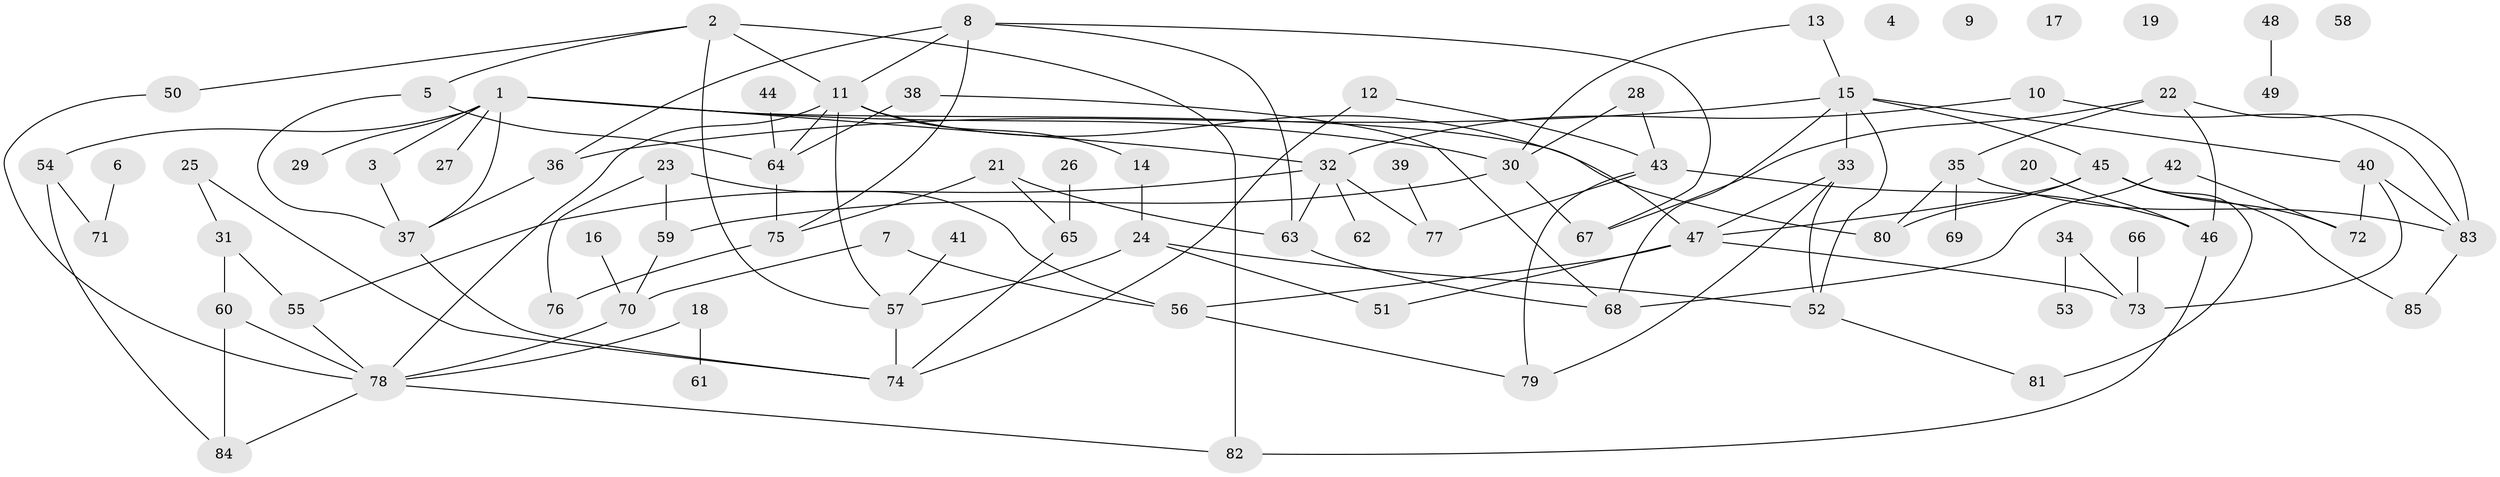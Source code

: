 // coarse degree distribution, {7: 0.08333333333333333, 8: 0.020833333333333332, 4: 0.1875, 3: 0.125, 12: 0.020833333333333332, 1: 0.2916666666666667, 2: 0.16666666666666666, 6: 0.020833333333333332, 5: 0.08333333333333333}
// Generated by graph-tools (version 1.1) at 2025/48/03/04/25 22:48:07]
// undirected, 85 vertices, 124 edges
graph export_dot {
  node [color=gray90,style=filled];
  1;
  2;
  3;
  4;
  5;
  6;
  7;
  8;
  9;
  10;
  11;
  12;
  13;
  14;
  15;
  16;
  17;
  18;
  19;
  20;
  21;
  22;
  23;
  24;
  25;
  26;
  27;
  28;
  29;
  30;
  31;
  32;
  33;
  34;
  35;
  36;
  37;
  38;
  39;
  40;
  41;
  42;
  43;
  44;
  45;
  46;
  47;
  48;
  49;
  50;
  51;
  52;
  53;
  54;
  55;
  56;
  57;
  58;
  59;
  60;
  61;
  62;
  63;
  64;
  65;
  66;
  67;
  68;
  69;
  70;
  71;
  72;
  73;
  74;
  75;
  76;
  77;
  78;
  79;
  80;
  81;
  82;
  83;
  84;
  85;
  1 -- 3;
  1 -- 27;
  1 -- 29;
  1 -- 30;
  1 -- 32;
  1 -- 37;
  1 -- 54;
  1 -- 80;
  2 -- 5;
  2 -- 11;
  2 -- 50;
  2 -- 57;
  2 -- 82;
  3 -- 37;
  5 -- 37;
  5 -- 64;
  6 -- 71;
  7 -- 56;
  7 -- 70;
  8 -- 11;
  8 -- 36;
  8 -- 63;
  8 -- 67;
  8 -- 75;
  10 -- 32;
  10 -- 83;
  11 -- 14;
  11 -- 47;
  11 -- 57;
  11 -- 64;
  11 -- 78;
  12 -- 43;
  12 -- 74;
  13 -- 15;
  13 -- 30;
  14 -- 24;
  15 -- 33;
  15 -- 36;
  15 -- 40;
  15 -- 45;
  15 -- 52;
  15 -- 68;
  16 -- 70;
  18 -- 61;
  18 -- 78;
  20 -- 46;
  21 -- 63;
  21 -- 65;
  21 -- 75;
  22 -- 35;
  22 -- 46;
  22 -- 67;
  22 -- 83;
  23 -- 56;
  23 -- 59;
  23 -- 76;
  24 -- 51;
  24 -- 52;
  24 -- 57;
  25 -- 31;
  25 -- 74;
  26 -- 65;
  28 -- 30;
  28 -- 43;
  30 -- 59;
  30 -- 67;
  31 -- 55;
  31 -- 60;
  32 -- 55;
  32 -- 62;
  32 -- 63;
  32 -- 77;
  33 -- 47;
  33 -- 52;
  33 -- 79;
  34 -- 53;
  34 -- 73;
  35 -- 69;
  35 -- 80;
  35 -- 83;
  36 -- 37;
  37 -- 74;
  38 -- 64;
  38 -- 68;
  39 -- 77;
  40 -- 72;
  40 -- 73;
  40 -- 83;
  41 -- 57;
  42 -- 68;
  42 -- 72;
  43 -- 46;
  43 -- 77;
  43 -- 79;
  44 -- 64;
  45 -- 47;
  45 -- 72;
  45 -- 80;
  45 -- 81;
  45 -- 85;
  46 -- 82;
  47 -- 51;
  47 -- 56;
  47 -- 73;
  48 -- 49;
  50 -- 78;
  52 -- 81;
  54 -- 71;
  54 -- 84;
  55 -- 78;
  56 -- 79;
  57 -- 74;
  59 -- 70;
  60 -- 78;
  60 -- 84;
  63 -- 68;
  64 -- 75;
  65 -- 74;
  66 -- 73;
  70 -- 78;
  75 -- 76;
  78 -- 82;
  78 -- 84;
  83 -- 85;
}
